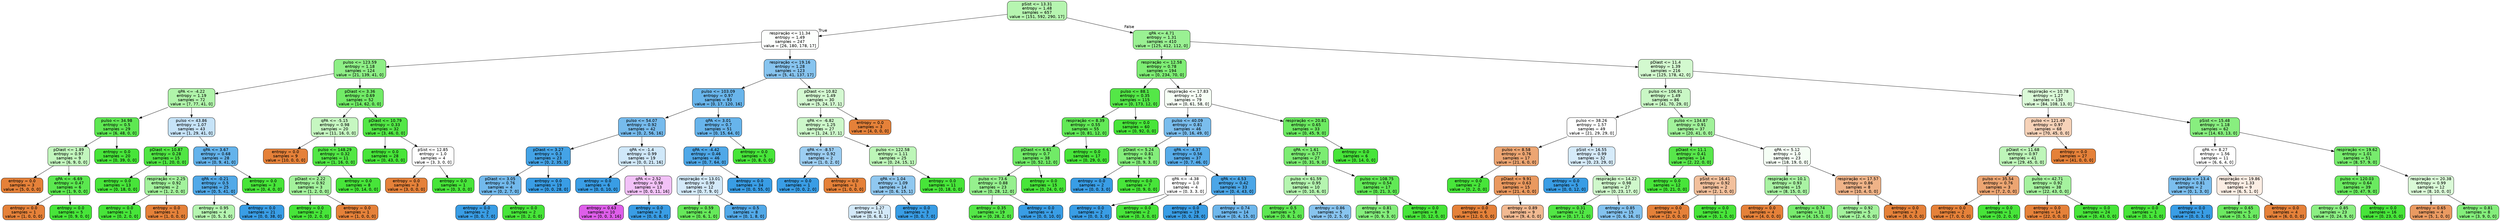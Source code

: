 digraph Tree {
node [shape=box, style="filled, rounded", color="black", fontname="helvetica"] ;
edge [fontname="helvetica"] ;
0 [label="pSist <= 13.31\nentropy = 1.48\nsamples = 657\nvalue = [151, 592, 290, 17]", fillcolor="#b6f5b0"] ;
1 [label="respiração <= 11.34\nentropy = 1.49\nsamples = 247\nvalue = [26, 180, 178, 17]", fillcolor="#fdfffd"] ;
0 -> 1 [labeldistance=2.5, labelangle=45, headlabel="True"] ;
2 [label="pulso <= 123.59\nentropy = 1.18\nsamples = 124\nvalue = [21, 139, 41, 0]", fillcolor="#8eef86"] ;
1 -> 2 ;
3 [label="qPA <= -4.22\nentropy = 1.19\nsamples = 72\nvalue = [7, 77, 41, 0]", fillcolor="#b0f4aa"] ;
2 -> 3 ;
4 [label="pulso <= 34.98\nentropy = 0.5\nsamples = 29\nvalue = [6, 48, 0, 0]", fillcolor="#5ee852"] ;
3 -> 4 ;
5 [label="pDiast <= 1.89\nentropy = 0.97\nsamples = 9\nvalue = [6, 9, 0, 0]", fillcolor="#c2f6bd"] ;
4 -> 5 ;
6 [label="entropy = 0.0\nsamples = 3\nvalue = [5, 0, 0, 0]", fillcolor="#e58139"] ;
5 -> 6 ;
7 [label="qPA <= -6.69\nentropy = 0.47\nsamples = 6\nvalue = [1, 9, 0, 0]", fillcolor="#5be84f"] ;
5 -> 7 ;
8 [label="entropy = 0.0\nsamples = 1\nvalue = [1, 0, 0, 0]", fillcolor="#e58139"] ;
7 -> 8 ;
9 [label="entropy = 0.0\nsamples = 5\nvalue = [0, 9, 0, 0]", fillcolor="#47e539"] ;
7 -> 9 ;
10 [label="entropy = 0.0\nsamples = 20\nvalue = [0, 39, 0, 0]", fillcolor="#47e539"] ;
4 -> 10 ;
11 [label="pulso <= 43.86\nentropy = 1.07\nsamples = 43\nvalue = [1, 29, 41, 0]", fillcolor="#c6e3f8"] ;
3 -> 11 ;
12 [label="pDiast <= 10.87\nentropy = 0.28\nsamples = 15\nvalue = [1, 20, 0, 0]", fillcolor="#50e643"] ;
11 -> 12 ;
13 [label="entropy = 0.0\nsamples = 13\nvalue = [0, 18, 0, 0]", fillcolor="#47e539"] ;
12 -> 13 ;
14 [label="respiração <= 2.25\nentropy = 0.92\nsamples = 2\nvalue = [1, 2, 0, 0]", fillcolor="#a3f29c"] ;
12 -> 14 ;
15 [label="entropy = 0.0\nsamples = 1\nvalue = [0, 2, 0, 0]", fillcolor="#47e539"] ;
14 -> 15 ;
16 [label="entropy = 0.0\nsamples = 1\nvalue = [1, 0, 0, 0]", fillcolor="#e58139"] ;
14 -> 16 ;
17 [label="qPA <= 3.67\nentropy = 0.68\nsamples = 28\nvalue = [0, 9, 41, 0]", fillcolor="#64b3eb"] ;
11 -> 17 ;
18 [label="qPA <= -0.21\nentropy = 0.5\nsamples = 25\nvalue = [0, 5, 41, 0]", fillcolor="#51a9e8"] ;
17 -> 18 ;
19 [label="entropy = 0.95\nsamples = 4\nvalue = [0, 5, 3, 0]", fillcolor="#b5f5b0"] ;
18 -> 19 ;
20 [label="entropy = 0.0\nsamples = 21\nvalue = [0, 0, 38, 0]", fillcolor="#399de5"] ;
18 -> 20 ;
21 [label="entropy = 0.0\nsamples = 3\nvalue = [0, 4, 0, 0]", fillcolor="#47e539"] ;
17 -> 21 ;
22 [label="pDiast <= 3.36\nentropy = 0.69\nsamples = 52\nvalue = [14, 62, 0, 0]", fillcolor="#71eb66"] ;
2 -> 22 ;
23 [label="qPA <= -5.15\nentropy = 0.98\nsamples = 20\nvalue = [11, 16, 0, 0]", fillcolor="#c6f7c1"] ;
22 -> 23 ;
24 [label="entropy = 0.0\nsamples = 9\nvalue = [10, 0, 0, 0]", fillcolor="#e58139"] ;
23 -> 24 ;
25 [label="pulso <= 148.29\nentropy = 0.32\nsamples = 11\nvalue = [1, 16, 0, 0]", fillcolor="#52e745"] ;
23 -> 25 ;
26 [label="pDiast <= 2.22\nentropy = 0.92\nsamples = 3\nvalue = [1, 2, 0, 0]", fillcolor="#a3f29c"] ;
25 -> 26 ;
27 [label="entropy = 0.0\nsamples = 2\nvalue = [0, 2, 0, 0]", fillcolor="#47e539"] ;
26 -> 27 ;
28 [label="entropy = 0.0\nsamples = 1\nvalue = [1, 0, 0, 0]", fillcolor="#e58139"] ;
26 -> 28 ;
29 [label="entropy = 0.0\nsamples = 8\nvalue = [0, 14, 0, 0]", fillcolor="#47e539"] ;
25 -> 29 ;
30 [label="pDiast <= 10.79\nentropy = 0.33\nsamples = 32\nvalue = [3, 46, 0, 0]", fillcolor="#53e746"] ;
22 -> 30 ;
31 [label="entropy = 0.0\nsamples = 28\nvalue = [0, 43, 0, 0]", fillcolor="#47e539"] ;
30 -> 31 ;
32 [label="pSist <= 12.85\nentropy = 1.0\nsamples = 4\nvalue = [3, 3, 0, 0]", fillcolor="#ffffff"] ;
30 -> 32 ;
33 [label="entropy = 0.0\nsamples = 3\nvalue = [3, 0, 0, 0]", fillcolor="#e58139"] ;
32 -> 33 ;
34 [label="entropy = 0.0\nsamples = 1\nvalue = [0, 3, 0, 0]", fillcolor="#47e539"] ;
32 -> 34 ;
35 [label="respiração <= 19.16\nentropy = 1.28\nsamples = 123\nvalue = [5, 41, 137, 17]", fillcolor="#87c4ef"] ;
1 -> 35 ;
36 [label="pulso <= 103.09\nentropy = 0.97\nsamples = 93\nvalue = [0, 17, 120, 16]", fillcolor="#69b5eb"] ;
35 -> 36 ;
37 [label="pulso <= 54.07\nentropy = 0.92\nsamples = 42\nvalue = [0, 2, 56, 16]", fillcolor="#76bbed"] ;
36 -> 37 ;
38 [label="pDiast <= 3.27\nentropy = 0.3\nsamples = 23\nvalue = [0, 2, 35, 0]", fillcolor="#44a3e6"] ;
37 -> 38 ;
39 [label="pDiast <= 3.05\nentropy = 0.76\nsamples = 4\nvalue = [0, 2, 7, 0]", fillcolor="#72b9ec"] ;
38 -> 39 ;
40 [label="entropy = 0.0\nsamples = 2\nvalue = [0, 0, 7, 0]", fillcolor="#399de5"] ;
39 -> 40 ;
41 [label="entropy = 0.0\nsamples = 2\nvalue = [0, 2, 0, 0]", fillcolor="#47e539"] ;
39 -> 41 ;
42 [label="entropy = 0.0\nsamples = 19\nvalue = [0, 0, 28, 0]", fillcolor="#399de5"] ;
38 -> 42 ;
43 [label="qPA <= -1.4\nentropy = 0.99\nsamples = 19\nvalue = [0, 0, 21, 16]", fillcolor="#d0e8f9"] ;
37 -> 43 ;
44 [label="entropy = 0.0\nsamples = 6\nvalue = [0, 0, 10, 0]", fillcolor="#399de5"] ;
43 -> 44 ;
45 [label="qPA <= 2.52\nentropy = 0.98\nsamples = 13\nvalue = [0, 0, 11, 16]", fillcolor="#f2c1f7"] ;
43 -> 45 ;
46 [label="entropy = 0.63\nsamples = 10\nvalue = [0, 0, 3, 16]", fillcolor="#de5eea"] ;
45 -> 46 ;
47 [label="entropy = 0.0\nsamples = 3\nvalue = [0, 0, 8, 0]", fillcolor="#399de5"] ;
45 -> 47 ;
48 [label="qPA <= 3.01\nentropy = 0.7\nsamples = 51\nvalue = [0, 15, 64, 0]", fillcolor="#67b4eb"] ;
36 -> 48 ;
49 [label="qPA <= -4.42\nentropy = 0.46\nsamples = 46\nvalue = [0, 7, 64, 0]", fillcolor="#4fa8e8"] ;
48 -> 49 ;
50 [label="respiração <= 13.01\nentropy = 0.99\nsamples = 12\nvalue = [0, 7, 9, 0]", fillcolor="#d3e9f9"] ;
49 -> 50 ;
51 [label="entropy = 0.59\nsamples = 4\nvalue = [0, 6, 1, 0]", fillcolor="#66e95a"] ;
50 -> 51 ;
52 [label="entropy = 0.5\nsamples = 8\nvalue = [0, 1, 8, 0]", fillcolor="#52a9e8"] ;
50 -> 52 ;
53 [label="entropy = 0.0\nsamples = 34\nvalue = [0, 0, 55, 0]", fillcolor="#399de5"] ;
49 -> 53 ;
54 [label="entropy = 0.0\nsamples = 5\nvalue = [0, 8, 0, 0]", fillcolor="#47e539"] ;
48 -> 54 ;
55 [label="pDiast <= 10.82\nentropy = 1.49\nsamples = 30\nvalue = [5, 24, 17, 1]", fillcolor="#d4f9d1"] ;
35 -> 55 ;
56 [label="qPA <= -6.82\nentropy = 1.25\nsamples = 27\nvalue = [1, 24, 17, 1]", fillcolor="#cdf8ca"] ;
55 -> 56 ;
57 [label="qPA <= -8.57\nentropy = 0.92\nsamples = 2\nvalue = [1, 0, 2, 0]", fillcolor="#9ccef2"] ;
56 -> 57 ;
58 [label="entropy = 0.0\nsamples = 1\nvalue = [0, 0, 2, 0]", fillcolor="#399de5"] ;
57 -> 58 ;
59 [label="entropy = 0.0\nsamples = 1\nvalue = [1, 0, 0, 0]", fillcolor="#e58139"] ;
57 -> 59 ;
60 [label="pulso <= 122.58\nentropy = 1.11\nsamples = 25\nvalue = [0, 24, 15, 1]", fillcolor="#bdf6b8"] ;
56 -> 60 ;
61 [label="qPA <= 1.04\nentropy = 1.09\nsamples = 14\nvalue = [0, 6, 15, 1]", fillcolor="#90c8f0"] ;
60 -> 61 ;
62 [label="entropy = 1.27\nsamples = 11\nvalue = [0, 6, 8, 1]", fillcolor="#d3e9f9"] ;
61 -> 62 ;
63 [label="entropy = 0.0\nsamples = 3\nvalue = [0, 0, 7, 0]", fillcolor="#399de5"] ;
61 -> 63 ;
64 [label="entropy = 0.0\nsamples = 11\nvalue = [0, 18, 0, 0]", fillcolor="#47e539"] ;
60 -> 64 ;
65 [label="entropy = 0.0\nsamples = 3\nvalue = [4, 0, 0, 0]", fillcolor="#e58139"] ;
55 -> 65 ;
66 [label="qPA <= 4.71\nentropy = 1.31\nsamples = 410\nvalue = [125, 412, 112, 0]", fillcolor="#9af193"] ;
0 -> 66 [labeldistance=2.5, labelangle=-45, headlabel="False"] ;
67 [label="respiração <= 12.58\nentropy = 0.78\nsamples = 194\nvalue = [0, 234, 70, 0]", fillcolor="#7eed74"] ;
66 -> 67 ;
68 [label="pulso <= 88.1\nentropy = 0.35\nsamples = 115\nvalue = [0, 173, 12, 0]", fillcolor="#54e747"] ;
67 -> 68 ;
69 [label="respiração <= 8.39\nentropy = 0.55\nsamples = 55\nvalue = [0, 81, 12, 0]", fillcolor="#62e956"] ;
68 -> 69 ;
70 [label="pDiast <= 6.61\nentropy = 0.7\nsamples = 38\nvalue = [0, 52, 12, 0]", fillcolor="#71eb67"] ;
69 -> 70 ;
71 [label="pulso <= 73.6\nentropy = 0.88\nsamples = 23\nvalue = [0, 28, 12, 0]", fillcolor="#96f08e"] ;
70 -> 71 ;
72 [label="entropy = 0.35\nsamples = 19\nvalue = [0, 28, 2, 0]", fillcolor="#54e747"] ;
71 -> 72 ;
73 [label="entropy = 0.0\nsamples = 4\nvalue = [0, 0, 10, 0]", fillcolor="#399de5"] ;
71 -> 73 ;
74 [label="entropy = 0.0\nsamples = 15\nvalue = [0, 24, 0, 0]", fillcolor="#47e539"] ;
70 -> 74 ;
75 [label="entropy = 0.0\nsamples = 17\nvalue = [0, 29, 0, 0]", fillcolor="#47e539"] ;
69 -> 75 ;
76 [label="entropy = 0.0\nsamples = 60\nvalue = [0, 92, 0, 0]", fillcolor="#47e539"] ;
68 -> 76 ;
77 [label="respiração <= 17.83\nentropy = 1.0\nsamples = 79\nvalue = [0, 61, 58, 0]", fillcolor="#f6fef5"] ;
67 -> 77 ;
78 [label="pulso <= 40.09\nentropy = 0.81\nsamples = 46\nvalue = [0, 16, 49, 0]", fillcolor="#7abded"] ;
77 -> 78 ;
79 [label="pDiast <= 5.24\nentropy = 0.81\nsamples = 9\nvalue = [0, 9, 3, 0]", fillcolor="#84ee7b"] ;
78 -> 79 ;
80 [label="entropy = 0.0\nsamples = 2\nvalue = [0, 0, 3, 0]", fillcolor="#399de5"] ;
79 -> 80 ;
81 [label="entropy = 0.0\nsamples = 7\nvalue = [0, 9, 0, 0]", fillcolor="#47e539"] ;
79 -> 81 ;
82 [label="qPA <= -4.37\nentropy = 0.56\nsamples = 37\nvalue = [0, 7, 46, 0]", fillcolor="#57ace9"] ;
78 -> 82 ;
83 [label="qPA <= -4.38\nentropy = 1.0\nsamples = 4\nvalue = [0, 3, 3, 0]", fillcolor="#ffffff"] ;
82 -> 83 ;
84 [label="entropy = 0.0\nsamples = 2\nvalue = [0, 0, 3, 0]", fillcolor="#399de5"] ;
83 -> 84 ;
85 [label="entropy = 0.0\nsamples = 2\nvalue = [0, 3, 0, 0]", fillcolor="#47e539"] ;
83 -> 85 ;
86 [label="qPA <= 4.53\nentropy = 0.42\nsamples = 33\nvalue = [0, 4, 43, 0]", fillcolor="#4ba6e7"] ;
82 -> 86 ;
87 [label="entropy = 0.0\nsamples = 19\nvalue = [0, 0, 28, 0]", fillcolor="#399de5"] ;
86 -> 87 ;
88 [label="entropy = 0.74\nsamples = 14\nvalue = [0, 4, 15, 0]", fillcolor="#6eb7ec"] ;
86 -> 88 ;
89 [label="respiração <= 20.81\nentropy = 0.65\nsamples = 33\nvalue = [0, 45, 9, 0]", fillcolor="#6cea61"] ;
77 -> 89 ;
90 [label="qPA <= 1.61\nentropy = 0.77\nsamples = 27\nvalue = [0, 31, 9, 0]", fillcolor="#7ced72"] ;
89 -> 90 ;
91 [label="pulso <= 61.59\nentropy = 0.95\nsamples = 10\nvalue = [0, 10, 6, 0]", fillcolor="#b5f5b0"] ;
90 -> 91 ;
92 [label="entropy = 0.5\nsamples = 5\nvalue = [0, 8, 1, 0]", fillcolor="#5ee852"] ;
91 -> 92 ;
93 [label="entropy = 0.86\nsamples = 5\nvalue = [0, 2, 5, 0]", fillcolor="#88c4ef"] ;
91 -> 93 ;
94 [label="pulso <= 108.75\nentropy = 0.54\nsamples = 17\nvalue = [0, 21, 3, 0]", fillcolor="#61e955"] ;
90 -> 94 ;
95 [label="entropy = 0.81\nsamples = 9\nvalue = [0, 9, 3, 0]", fillcolor="#84ee7b"] ;
94 -> 95 ;
96 [label="entropy = 0.0\nsamples = 8\nvalue = [0, 12, 0, 0]", fillcolor="#47e539"] ;
94 -> 96 ;
97 [label="entropy = 0.0\nsamples = 6\nvalue = [0, 14, 0, 0]", fillcolor="#47e539"] ;
89 -> 97 ;
98 [label="pDiast <= 11.4\nentropy = 1.39\nsamples = 216\nvalue = [125, 178, 42, 0]", fillcolor="#d3f9cf"] ;
66 -> 98 ;
99 [label="pulso <= 106.91\nentropy = 1.49\nsamples = 86\nvalue = [41, 70, 29, 0]", fillcolor="#c9f7c5"] ;
98 -> 99 ;
100 [label="pulso <= 38.26\nentropy = 1.57\nsamples = 49\nvalue = [21, 29, 29, 0]", fillcolor="#ffffff"] ;
99 -> 100 ;
101 [label="pulso <= 8.58\nentropy = 0.76\nsamples = 17\nvalue = [21, 6, 0, 0]", fillcolor="#eca572"] ;
100 -> 101 ;
102 [label="entropy = 0.0\nsamples = 2\nvalue = [0, 2, 0, 0]", fillcolor="#47e539"] ;
101 -> 102 ;
103 [label="pDiast <= 9.91\nentropy = 0.63\nsamples = 15\nvalue = [21, 4, 0, 0]", fillcolor="#ea995f"] ;
101 -> 103 ;
104 [label="entropy = 0.0\nsamples = 6\nvalue = [12, 0, 0, 0]", fillcolor="#e58139"] ;
103 -> 104 ;
105 [label="entropy = 0.89\nsamples = 9\nvalue = [9, 4, 0, 0]", fillcolor="#f1b991"] ;
103 -> 105 ;
106 [label="pSist <= 16.55\nentropy = 0.99\nsamples = 32\nvalue = [0, 23, 29, 0]", fillcolor="#d6ebfa"] ;
100 -> 106 ;
107 [label="entropy = 0.0\nsamples = 5\nvalue = [0, 0, 12, 0]", fillcolor="#399de5"] ;
106 -> 107 ;
108 [label="respiração <= 14.22\nentropy = 0.98\nsamples = 27\nvalue = [0, 23, 17, 0]", fillcolor="#cff8cb"] ;
106 -> 108 ;
109 [label="entropy = 0.31\nsamples = 12\nvalue = [0, 17, 1, 0]", fillcolor="#52e745"] ;
108 -> 109 ;
110 [label="entropy = 0.85\nsamples = 15\nvalue = [0, 6, 16, 0]", fillcolor="#83c2ef"] ;
108 -> 110 ;
111 [label="pulso <= 134.87\nentropy = 0.91\nsamples = 37\nvalue = [20, 41, 0, 0]", fillcolor="#a1f29a"] ;
99 -> 111 ;
112 [label="pDiast <= 11.1\nentropy = 0.41\nsamples = 14\nvalue = [2, 22, 0, 0]", fillcolor="#58e74b"] ;
111 -> 112 ;
113 [label="entropy = 0.0\nsamples = 12\nvalue = [0, 21, 0, 0]", fillcolor="#47e539"] ;
112 -> 113 ;
114 [label="pSist <= 16.41\nentropy = 0.92\nsamples = 2\nvalue = [2, 1, 0, 0]", fillcolor="#f2c09c"] ;
112 -> 114 ;
115 [label="entropy = 0.0\nsamples = 1\nvalue = [2, 0, 0, 0]", fillcolor="#e58139"] ;
114 -> 115 ;
116 [label="entropy = 0.0\nsamples = 1\nvalue = [0, 1, 0, 0]", fillcolor="#47e539"] ;
114 -> 116 ;
117 [label="qPA <= 5.12\nentropy = 1.0\nsamples = 23\nvalue = [18, 19, 0, 0]", fillcolor="#f5fef5"] ;
111 -> 117 ;
118 [label="respiração <= 10.1\nentropy = 0.93\nsamples = 15\nvalue = [8, 15, 0, 0]", fillcolor="#a9f3a3"] ;
117 -> 118 ;
119 [label="entropy = 0.0\nsamples = 4\nvalue = [4, 0, 0, 0]", fillcolor="#e58139"] ;
118 -> 119 ;
120 [label="entropy = 0.74\nsamples = 11\nvalue = [4, 15, 0, 0]", fillcolor="#78ec6e"] ;
118 -> 120 ;
121 [label="respiração <= 17.57\nentropy = 0.86\nsamples = 8\nvalue = [10, 4, 0, 0]", fillcolor="#efb388"] ;
117 -> 121 ;
122 [label="entropy = 0.92\nsamples = 5\nvalue = [2, 4, 0, 0]", fillcolor="#a3f29c"] ;
121 -> 122 ;
123 [label="entropy = 0.0\nsamples = 3\nvalue = [8, 0, 0, 0]", fillcolor="#e58139"] ;
121 -> 123 ;
124 [label="respiração <= 10.78\nentropy = 1.27\nsamples = 130\nvalue = [84, 108, 13, 0]", fillcolor="#dbfad8"] ;
98 -> 124 ;
125 [label="pulso <= 121.49\nentropy = 0.97\nsamples = 68\nvalue = [70, 45, 0, 0]", fillcolor="#f6d2b8"] ;
124 -> 125 ;
126 [label="pDiast <= 11.68\nentropy = 0.97\nsamples = 41\nvalue = [29, 45, 0, 0]", fillcolor="#bef6b9"] ;
125 -> 126 ;
127 [label="pulso <= 35.54\nentropy = 0.76\nsamples = 3\nvalue = [7, 2, 0, 0]", fillcolor="#eca572"] ;
126 -> 127 ;
128 [label="entropy = 0.0\nsamples = 2\nvalue = [7, 0, 0, 0]", fillcolor="#e58139"] ;
127 -> 128 ;
129 [label="entropy = 0.0\nsamples = 1\nvalue = [0, 2, 0, 0]", fillcolor="#47e539"] ;
127 -> 129 ;
130 [label="pulso <= 42.71\nentropy = 0.92\nsamples = 38\nvalue = [22, 43, 0, 0]", fillcolor="#a5f29e"] ;
126 -> 130 ;
131 [label="entropy = 0.0\nsamples = 14\nvalue = [22, 0, 0, 0]", fillcolor="#e58139"] ;
130 -> 131 ;
132 [label="entropy = 0.0\nsamples = 24\nvalue = [0, 43, 0, 0]", fillcolor="#47e539"] ;
130 -> 132 ;
133 [label="entropy = 0.0\nsamples = 27\nvalue = [41, 0, 0, 0]", fillcolor="#e58139"] ;
125 -> 133 ;
134 [label="pSist <= 15.48\nentropy = 1.18\nsamples = 62\nvalue = [14, 63, 13, 0]", fillcolor="#88ee7f"] ;
124 -> 134 ;
135 [label="qPA <= 8.27\nentropy = 1.56\nsamples = 11\nvalue = [6, 6, 4, 0]", fillcolor="#ffffff"] ;
134 -> 135 ;
136 [label="respiração <= 13.4\nentropy = 0.81\nsamples = 2\nvalue = [0, 1, 3, 0]", fillcolor="#7bbeee"] ;
135 -> 136 ;
137 [label="entropy = 0.0\nsamples = 1\nvalue = [0, 1, 0, 0]", fillcolor="#47e539"] ;
136 -> 137 ;
138 [label="entropy = 0.0\nsamples = 1\nvalue = [0, 0, 3, 0]", fillcolor="#399de5"] ;
136 -> 138 ;
139 [label="respiração <= 19.86\nentropy = 1.33\nsamples = 9\nvalue = [6, 5, 1, 0]", fillcolor="#fbede3"] ;
135 -> 139 ;
140 [label="entropy = 0.65\nsamples = 5\nvalue = [0, 5, 1, 0]", fillcolor="#6cea61"] ;
139 -> 140 ;
141 [label="entropy = 0.0\nsamples = 4\nvalue = [6, 0, 0, 0]", fillcolor="#e58139"] ;
139 -> 141 ;
142 [label="respiração <= 19.62\nentropy = 1.01\nsamples = 51\nvalue = [8, 57, 9, 0]", fillcolor="#77ec6d"] ;
134 -> 142 ;
143 [label="pulso <= 120.03\nentropy = 0.64\nsamples = 39\nvalue = [0, 47, 9, 0]", fillcolor="#6aea5f"] ;
142 -> 143 ;
144 [label="entropy = 0.85\nsamples = 23\nvalue = [0, 24, 9, 0]", fillcolor="#8cef83"] ;
143 -> 144 ;
145 [label="entropy = 0.0\nsamples = 16\nvalue = [0, 23, 0, 0]", fillcolor="#47e539"] ;
143 -> 145 ;
146 [label="respiração <= 20.38\nentropy = 0.99\nsamples = 12\nvalue = [8, 10, 0, 0]", fillcolor="#dafad7"] ;
142 -> 146 ;
147 [label="entropy = 0.65\nsamples = 4\nvalue = [5, 1, 0, 0]", fillcolor="#ea9a61"] ;
146 -> 147 ;
148 [label="entropy = 0.81\nsamples = 8\nvalue = [3, 9, 0, 0]", fillcolor="#84ee7b"] ;
146 -> 148 ;
}